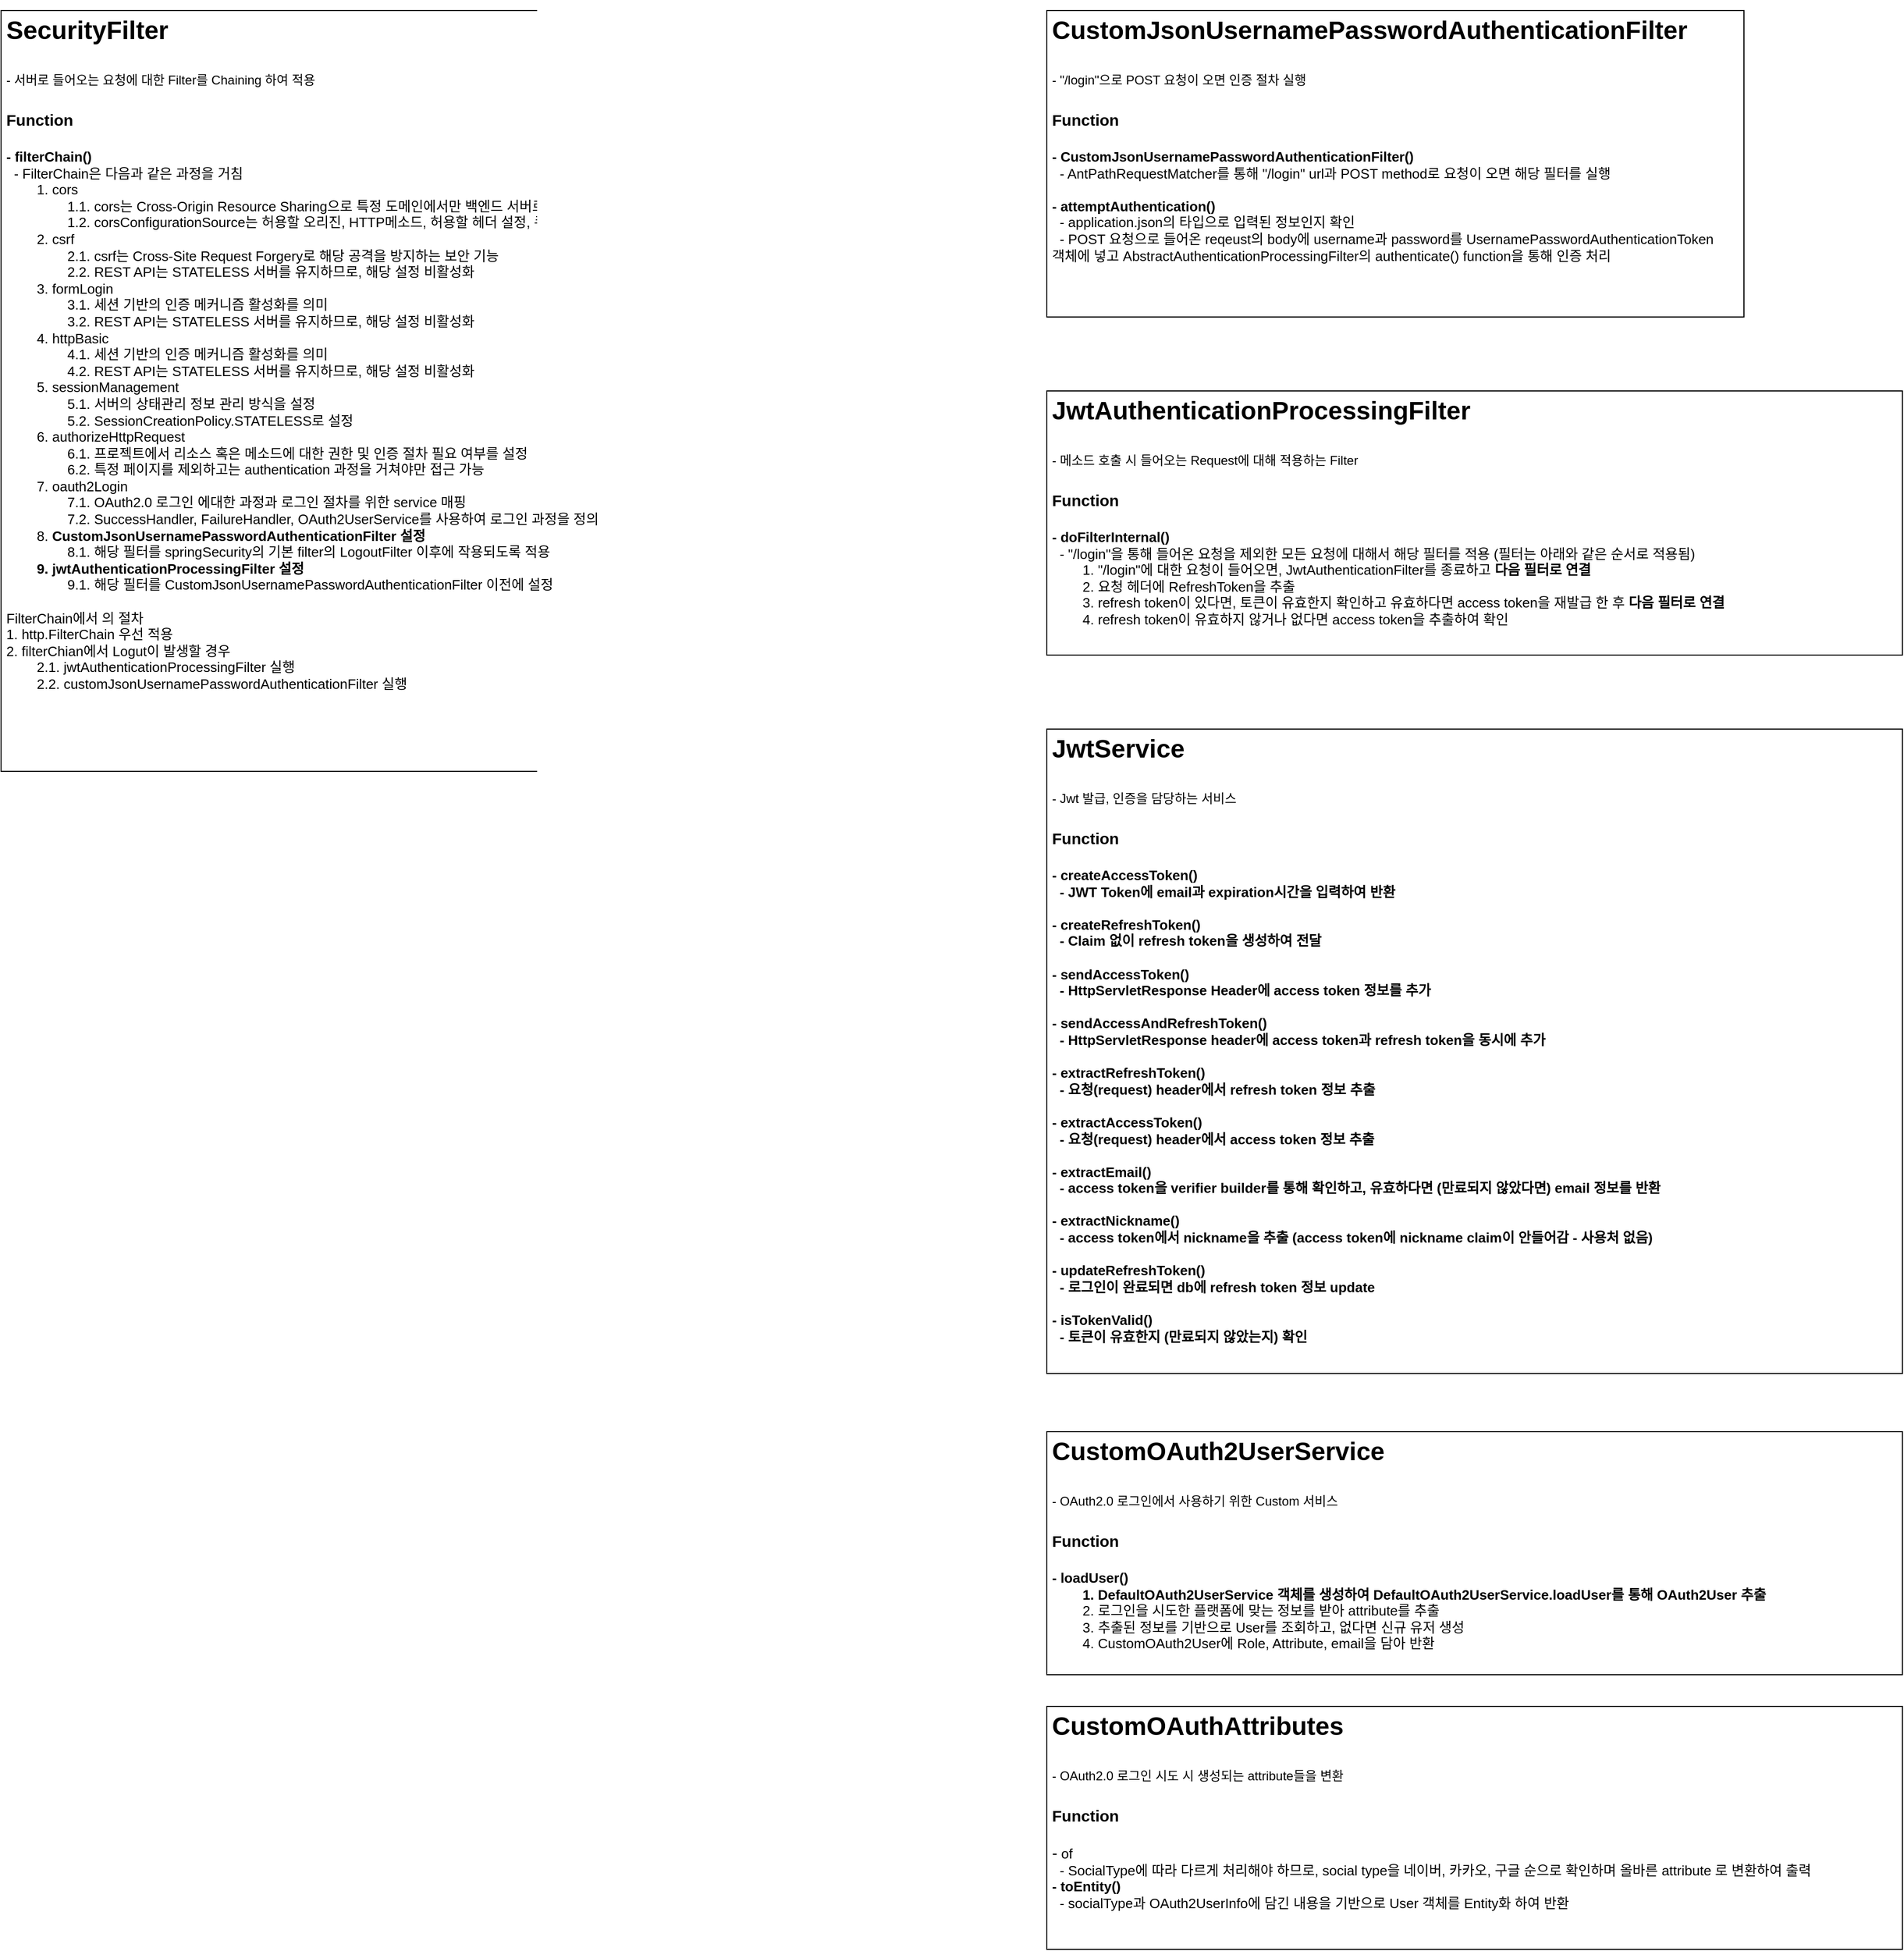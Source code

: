 <mxfile version="23.1.7" type="github">
  <diagram name="Page-1" id="2YBvvXClWsGukQMizWep">
    <mxGraphModel dx="1641" dy="818" grid="1" gridSize="10" guides="1" tooltips="1" connect="1" arrows="1" fold="1" page="1" pageScale="1" pageWidth="850" pageHeight="1100" math="0" shadow="0">
      <root>
        <mxCell id="0" />
        <mxCell id="1" parent="0" />
        <mxCell id="1fV30mokUrKp74guWzHp-1" value="&lt;p style=&quot;line-height: 40%;&quot;&gt;&lt;/p&gt;&lt;h1 style=&quot;line-height: 110%;&quot;&gt;&lt;span style=&quot;background-color: initial;&quot;&gt;CustomJsonUsernamePasswordAuthenticationFilter&lt;/span&gt;&lt;/h1&gt;&lt;h1 style=&quot;line-height: 110%;&quot;&gt;&lt;span style=&quot;font-size: 12px; font-weight: 400;&quot;&gt;- &quot;/login&quot;으로 POST 요청이 오면 인증 절차 실행&lt;/span&gt;&lt;/h1&gt;&lt;div style=&quot;line-height: 120%; font-size: 15px;&quot;&gt;&lt;font style=&quot;font-size: 15px;&quot;&gt;&lt;b&gt;Function&lt;/b&gt;&lt;/font&gt;&lt;/div&gt;&lt;div style=&quot;line-height: 120%; font-size: 15px;&quot;&gt;&lt;font style=&quot;font-size: 15px;&quot;&gt;&lt;b&gt;&lt;br&gt;&lt;/b&gt;&lt;/font&gt;&lt;/div&gt;&lt;div style=&quot;line-height: 120%; font-size: 13px;&quot;&gt;&lt;font style=&quot;font-size: 13px;&quot;&gt;&lt;b&gt;-&amp;nbsp;CustomJsonUsernamePasswordAuthenticationFilter()&lt;/b&gt;&lt;/font&gt;&lt;/div&gt;&lt;div style=&quot;line-height: 120%; font-size: 13px;&quot;&gt;&lt;font style=&quot;font-size: 13px;&quot;&gt;&amp;nbsp; - AntPathRequestMatcher를 통해 &quot;/login&quot; url과 POST method로 요청이 오면 해당 필터를 실행&lt;/font&gt;&lt;/div&gt;&lt;div style=&quot;line-height: 120%; font-size: 13px;&quot;&gt;&lt;font style=&quot;font-size: 13px;&quot;&gt;&lt;br&gt;&lt;/font&gt;&lt;/div&gt;&lt;div style=&quot;line-height: 120%; font-size: 13px;&quot;&gt;&lt;b&gt;&lt;font style=&quot;font-size: 13px;&quot;&gt;-&amp;nbsp;attemptAuthentication&lt;/font&gt;&lt;span style=&quot;background-color: initial;&quot;&gt;()&lt;/span&gt;&lt;/b&gt;&lt;/div&gt;&lt;div style=&quot;line-height: 120%; font-size: 13px;&quot;&gt;&lt;font style=&quot;font-size: 13px;&quot;&gt;&amp;nbsp; - application.json의 타입으로 입력된 정보인지 확인&lt;/font&gt;&lt;/div&gt;&lt;div style=&quot;line-height: 120%; font-size: 13px;&quot;&gt;&lt;font style=&quot;font-size: 13px;&quot;&gt;&amp;nbsp; - POST 요청으로 들어온 reqeust의 body에 username과 password를 UsernamePasswordAuthenticationToken&amp;nbsp; &amp;nbsp; &amp;nbsp; &amp;nbsp; 객체에 넣고 AbstractAuthenticationProcessingFilter의 authenticate() function을 통해 인증 처리&lt;/font&gt;&lt;/div&gt;&lt;p&gt;&lt;/p&gt;" style="text;html=1;spacing=5;spacingTop=-20;whiteSpace=wrap;overflow=hidden;rounded=0;strokeColor=default;" parent="1" vertex="1">
          <mxGeometry x="230" y="95" width="660" height="290" as="geometry" />
        </mxCell>
        <mxCell id="cRLDKxiATWoi08usjRkC-1" value="&lt;p style=&quot;line-height: 40%;&quot;&gt;&lt;/p&gt;&lt;h1 style=&quot;line-height: 110%;&quot;&gt;&lt;span style=&quot;background-color: initial;&quot;&gt;SecurityFilter&lt;/span&gt;&lt;/h1&gt;&lt;h1 style=&quot;line-height: 110%;&quot;&gt;&lt;span style=&quot;font-size: 12px; font-weight: 400;&quot;&gt;- 서버로 들어오는 요청에 대한 Filter를 Chaining 하여 적용&lt;/span&gt;&lt;/h1&gt;&lt;div style=&quot;line-height: 120%; font-size: 15px;&quot;&gt;&lt;font style=&quot;font-size: 15px;&quot;&gt;&lt;b&gt;Function&lt;/b&gt;&lt;/font&gt;&lt;/div&gt;&lt;div style=&quot;line-height: 120%; font-size: 15px;&quot;&gt;&lt;font style=&quot;font-size: 15px;&quot;&gt;&lt;b&gt;&lt;br&gt;&lt;/b&gt;&lt;/font&gt;&lt;/div&gt;&lt;div style=&quot;line-height: 120%; font-size: 13px;&quot;&gt;&lt;font style=&quot;font-size: 13px;&quot;&gt;&lt;b&gt;- filterChain()&lt;/b&gt;&lt;/font&gt;&lt;/div&gt;&lt;div style=&quot;line-height: 120%; font-size: 13px;&quot;&gt;&lt;font style=&quot;font-size: 13px;&quot;&gt;&amp;nbsp; - FilterChain은 다음과 같은 과정을 거침&lt;/font&gt;&lt;/div&gt;&lt;div style=&quot;line-height: 120%; font-size: 13px;&quot;&gt;&lt;span style=&quot;white-space: pre;&quot;&gt;&#x9;&lt;/span&gt;1. cors&lt;br&gt;&lt;/div&gt;&lt;div style=&quot;line-height: 120%; font-size: 13px;&quot;&gt;&lt;span style=&quot;white-space: pre;&quot;&gt;&#x9;&lt;/span&gt;&lt;span style=&quot;white-space: pre;&quot;&gt;&#x9;&lt;/span&gt;1.1. cors는 Cross-Origin Resource Sharing으로 특정 도메인에서만 백엔드 서버로 접근이 가능하도록 설정&lt;br&gt;&lt;/div&gt;&lt;div style=&quot;line-height: 120%; font-size: 13px;&quot;&gt;&lt;span style=&quot;white-space: pre;&quot;&gt;&#x9;&lt;/span&gt;&lt;span style=&quot;white-space: pre;&quot;&gt;&#x9;&lt;/span&gt;1.2. corsConfigurationSource는 허용할 오리진, HTTP메소드, 허용할 헤더 설정, 쿠키 사용 여부, pre-flight 캐싱 설정&lt;/div&gt;&lt;div style=&quot;line-height: 120%; font-size: 13px;&quot;&gt;&lt;span style=&quot;white-space: pre;&quot;&gt;&#x9;&lt;/span&gt;2. csrf&lt;br&gt;&lt;/div&gt;&lt;div style=&quot;line-height: 120%; font-size: 13px;&quot;&gt;&lt;span style=&quot;white-space: pre;&quot;&gt;&#x9;&lt;/span&gt;&lt;span style=&quot;white-space: pre;&quot;&gt;&#x9;&lt;/span&gt;2.1. csrf는 Cross-Site Request Forgery로 해당 공격을 방지하는 보안 기능&lt;br&gt;&lt;/div&gt;&lt;div style=&quot;line-height: 120%; font-size: 13px;&quot;&gt;&lt;span style=&quot;white-space: pre;&quot;&gt;&#x9;&lt;/span&gt;&lt;span style=&quot;white-space: pre;&quot;&gt;&#x9;&lt;/span&gt;2.2. REST API는 STATELESS 서버를 유지하므로, 해당 설정 비활성화&lt;br&gt;&lt;/div&gt;&lt;div style=&quot;line-height: 120%; font-size: 13px;&quot;&gt;&lt;span style=&quot;white-space: pre;&quot;&gt;&#x9;&lt;/span&gt;3. formLogin&lt;br&gt;&lt;/div&gt;&lt;div style=&quot;line-height: 120%; font-size: 13px;&quot;&gt;&lt;span style=&quot;white-space: pre;&quot;&gt;&#x9;&lt;/span&gt;&lt;span style=&quot;white-space: pre;&quot;&gt;&#x9;&lt;/span&gt;3.1. 세션 기반의 인증 메커니즘 활성화를 의미&lt;br&gt;&lt;/div&gt;&lt;div style=&quot;line-height: 120%; font-size: 13px;&quot;&gt;&lt;span style=&quot;white-space: pre;&quot;&gt;&#x9;&lt;/span&gt;&lt;span style=&quot;white-space: pre;&quot;&gt;&#x9;&lt;/span&gt;3.2. REST API는 STATELESS 서버를 유지하므로, 해당 설정 비활성화&lt;br&gt;&lt;/div&gt;&lt;div style=&quot;line-height: 120%; font-size: 13px;&quot;&gt;&lt;span style=&quot;white-space: pre;&quot;&gt;&#x9;&lt;/span&gt;4. httpBasic&lt;br&gt;&lt;/div&gt;&lt;div style=&quot;line-height: 120%; font-size: 13px;&quot;&gt;&lt;span style=&quot;white-space: pre;&quot;&gt;&#x9;&lt;/span&gt;&lt;span style=&quot;white-space: pre;&quot;&gt;&#x9;&lt;/span&gt;4.1. 세션 기반의 인증 메커니즘 활성화를 의미&lt;br&gt;&lt;/div&gt;&lt;div style=&quot;line-height: 120%; font-size: 13px;&quot;&gt;&lt;span style=&quot;white-space: pre;&quot;&gt;&#x9;&lt;/span&gt;&lt;span style=&quot;white-space: pre;&quot;&gt;&#x9;&lt;/span&gt;4.2. REST API는 STATELESS 서버를 유지하므로, 해당 설정 비활성화&lt;br&gt;&lt;/div&gt;&lt;div style=&quot;line-height: 120%; font-size: 13px;&quot;&gt;&lt;span style=&quot;white-space: pre;&quot;&gt;&#x9;&lt;/span&gt;5. sessionManagement&lt;br&gt;&lt;/div&gt;&lt;div style=&quot;line-height: 120%; font-size: 13px;&quot;&gt;&lt;span style=&quot;white-space: pre;&quot;&gt;&#x9;&lt;/span&gt;&lt;span style=&quot;white-space: pre;&quot;&gt;&#x9;&lt;/span&gt;5.1. 서버의 상태관리 정보 관리 방식을 설정&lt;br&gt;&lt;/div&gt;&lt;div style=&quot;line-height: 120%; font-size: 13px;&quot;&gt;&lt;span style=&quot;white-space: pre;&quot;&gt;&#x9;&lt;/span&gt;&lt;span style=&quot;white-space: pre;&quot;&gt;&#x9;&lt;/span&gt;5.2. SessionCreationPolicy.STATELESS로 설정&lt;br&gt;&lt;/div&gt;&lt;div style=&quot;line-height: 120%; font-size: 13px;&quot;&gt;&lt;span style=&quot;white-space: pre;&quot;&gt;&#x9;&lt;/span&gt;6. authorizeHttpRequest&lt;br&gt;&lt;/div&gt;&lt;div style=&quot;line-height: 120%; font-size: 13px;&quot;&gt;&lt;span style=&quot;white-space: pre;&quot;&gt;&#x9;&lt;/span&gt;&lt;span style=&quot;white-space: pre;&quot;&gt;&#x9;&lt;/span&gt;6.1. 프로젝트에서 리소스 혹은 메소드에 대한 권한 및 인증 절차 필요 여부를 설정&lt;br&gt;&lt;/div&gt;&lt;div style=&quot;line-height: 120%; font-size: 13px;&quot;&gt;&lt;span style=&quot;white-space: pre;&quot;&gt;&#x9;&lt;/span&gt;&lt;span style=&quot;white-space: pre;&quot;&gt;&#x9;&lt;/span&gt;6.2. 특정 페이지를 제외하고는 authentication 과정을 거쳐야만 접근 가능&lt;br&gt;&lt;/div&gt;&lt;div style=&quot;line-height: 120%; font-size: 13px;&quot;&gt;&lt;span style=&quot;white-space: pre;&quot;&gt;&#x9;&lt;/span&gt;7. oauth2Login&lt;br&gt;&lt;/div&gt;&lt;div style=&quot;line-height: 120%; font-size: 13px;&quot;&gt;&lt;span style=&quot;white-space: pre;&quot;&gt;&#x9;&lt;/span&gt;&lt;span style=&quot;white-space: pre;&quot;&gt;&#x9;&lt;/span&gt;7.1. OAuth2.0 로그인 에대한 과정과 로그인 절차를 위한 service 매핑&lt;br&gt;&lt;/div&gt;&lt;div style=&quot;line-height: 120%; font-size: 13px;&quot;&gt;&lt;span style=&quot;white-space: pre;&quot;&gt;&#x9;&lt;/span&gt;&lt;span style=&quot;white-space: pre;&quot;&gt;&#x9;&lt;/span&gt;7.2. SuccessHandler, FailureHandler, OAuth2UserService를 사용하여 로그인 과정을 정의&lt;br&gt;&lt;/div&gt;&lt;div style=&quot;line-height: 120%; font-size: 13px;&quot;&gt;&lt;span style=&quot;white-space: pre;&quot;&gt;&#x9;&lt;/span&gt;8. &lt;b&gt;CustomJsonUsernamePasswordAuthenticationFilter 설정&lt;/b&gt;&lt;br&gt;&lt;/div&gt;&lt;div style=&quot;line-height: 120%; font-size: 13px;&quot;&gt;&lt;span style=&quot;white-space: pre;&quot;&gt;&#x9;&lt;/span&gt;&lt;span style=&quot;white-space: pre;&quot;&gt;&#x9;&lt;/span&gt;8.1. 해당 필터를 springSecurity의 기본 filter의 LogoutFilter 이후에 작용되도록 적용&lt;br&gt;&lt;/div&gt;&lt;div style=&quot;line-height: 120%; font-size: 13px;&quot;&gt;&lt;b&gt;&lt;span style=&quot;white-space: pre;&quot;&gt;&#x9;&lt;/span&gt;9. jwtAuthenticationProcessingFilter 설정&lt;/b&gt;&lt;br&gt;&lt;/div&gt;&lt;div style=&quot;line-height: 120%; font-size: 13px;&quot;&gt;&lt;span style=&quot;font-weight: bold; white-space: pre;&quot;&gt;&#x9;&lt;/span&gt;&lt;span style=&quot;font-weight: bold; white-space: pre;&quot;&gt;&#x9;&lt;/span&gt;9.1. 해당 필터를 CustomJsonUsernamePasswordAuthenticationFilter 이전에 설정&lt;br&gt;&lt;/div&gt;&lt;div style=&quot;line-height: 120%; font-size: 13px;&quot;&gt;&lt;br&gt;&lt;/div&gt;&lt;div style=&quot;line-height: 120%; font-size: 13px;&quot;&gt;FilterChain에서 의 절차&lt;/div&gt;&lt;div style=&quot;line-height: 120%; font-size: 13px;&quot;&gt;1. http.FilterChain 우선 적용&lt;/div&gt;&lt;div style=&quot;line-height: 120%; font-size: 13px;&quot;&gt;2. filterChian에서 Logut이 발생할 경우&lt;/div&gt;&lt;div style=&quot;line-height: 120%; font-size: 13px;&quot;&gt;&lt;span style=&quot;white-space: pre;&quot;&gt;&#x9;&lt;/span&gt;2.1. jwtAuthenticationProcessingFilter 실행&lt;br&gt;&lt;/div&gt;&lt;div style=&quot;line-height: 120%; font-size: 13px;&quot;&gt;&lt;span style=&quot;white-space: pre;&quot;&gt;&#x9;&lt;/span&gt;2.2. customJsonUsernamePasswordAuthenticationFilter 실행&lt;br&gt;&lt;/div&gt;&lt;p&gt;&lt;/p&gt;" style="text;html=1;spacing=5;spacingTop=-20;whiteSpace=wrap;overflow=hidden;rounded=0;shadow=0;strokeColor=default;" vertex="1" parent="1">
          <mxGeometry x="-760" y="95" width="810" height="720" as="geometry" />
        </mxCell>
        <mxCell id="cRLDKxiATWoi08usjRkC-2" value="&lt;p style=&quot;line-height: 40%;&quot;&gt;&lt;/p&gt;&lt;h1 style=&quot;line-height: 110%;&quot;&gt;JwtAuthenticationProcessingFilter&lt;/h1&gt;&lt;h1 style=&quot;line-height: 110%;&quot;&gt;&lt;span style=&quot;font-size: 12px; font-weight: 400;&quot;&gt;- 메소드 호출 시 들어오는 Request에 대해 적용하는 Filter&lt;/span&gt;&lt;/h1&gt;&lt;div style=&quot;line-height: 120%; font-size: 15px;&quot;&gt;&lt;font style=&quot;font-size: 15px;&quot;&gt;&lt;b&gt;Function&lt;/b&gt;&lt;/font&gt;&lt;/div&gt;&lt;div style=&quot;line-height: 120%; font-size: 15px;&quot;&gt;&lt;font style=&quot;font-size: 15px;&quot;&gt;&lt;b&gt;&lt;br&gt;&lt;/b&gt;&lt;/font&gt;&lt;/div&gt;&lt;div style=&quot;line-height: 120%; font-size: 13px;&quot;&gt;&lt;font style=&quot;font-size: 13px;&quot;&gt;&lt;b&gt;- doFilterInternal()&lt;/b&gt;&lt;/font&gt;&lt;/div&gt;&lt;div style=&quot;line-height: 120%; font-size: 13px;&quot;&gt;&lt;font style=&quot;font-size: 13px;&quot;&gt;&amp;nbsp; - &quot;/login&quot;을 통해 들어온 요청을 제외한 모든 요청에 대해서 해당 필터를 적용 (필터는 아래와 같은 순서로 적용됨)&lt;/font&gt;&lt;/div&gt;&lt;div style=&quot;line-height: 120%; font-size: 13px;&quot;&gt;&lt;font style=&quot;font-size: 13px;&quot;&gt;&lt;span style=&quot;white-space: pre;&quot;&gt;&#x9;&lt;/span&gt;1. &quot;/login&quot;에 대한 요청이 들어오면, JwtAuthenticationFilter를 종료하고 &lt;b&gt;다음 필터로 연결&lt;/b&gt;&lt;br&gt;&lt;/font&gt;&lt;/div&gt;&lt;div style=&quot;line-height: 120%; font-size: 13px;&quot;&gt;&lt;font style=&quot;font-size: 13px;&quot;&gt;&lt;span style=&quot;white-space: pre;&quot;&gt;&#x9;&lt;/span&gt;2. 요청 헤더에 RefreshToken을 추출&lt;br&gt;&lt;/font&gt;&lt;/div&gt;&lt;div style=&quot;line-height: 120%; font-size: 13px;&quot;&gt;&lt;font style=&quot;font-size: 13px;&quot;&gt;&lt;span style=&quot;white-space: pre;&quot;&gt;&#x9;&lt;/span&gt;3. refresh token이 있다면, 토큰이 유효한지 확인하고 유효하다면 access token을 재발급 한 후 &lt;b&gt;다음 필터로 연결&lt;/b&gt;&lt;br&gt;&lt;/font&gt;&lt;/div&gt;&lt;div style=&quot;line-height: 120%; font-size: 13px;&quot;&gt;&lt;font style=&quot;font-size: 13px;&quot;&gt;&lt;span style=&quot;white-space: pre;&quot;&gt;&#x9;&lt;/span&gt;4. refresh token이 유효하지 않거나 없다면 access token을 추출하여 확인&lt;br&gt;&lt;/font&gt;&lt;/div&gt;&lt;div style=&quot;line-height: 120%; font-size: 13px;&quot;&gt;&lt;font style=&quot;font-size: 13px;&quot;&gt;&lt;br&gt;&lt;/font&gt;&lt;/div&gt;&lt;p&gt;&lt;/p&gt;" style="text;html=1;spacing=5;spacingTop=-20;whiteSpace=wrap;overflow=hidden;rounded=0;shadow=0;strokeColor=default;" vertex="1" parent="1">
          <mxGeometry x="230" y="455" width="810" height="250" as="geometry" />
        </mxCell>
        <mxCell id="cRLDKxiATWoi08usjRkC-3" value="&lt;p style=&quot;line-height: 40%;&quot;&gt;&lt;/p&gt;&lt;h1 style=&quot;line-height: 110%;&quot;&gt;JwtService&lt;/h1&gt;&lt;h1 style=&quot;line-height: 110%;&quot;&gt;&lt;span style=&quot;font-size: 12px; font-weight: 400;&quot;&gt;- Jwt 발급, 인증을 담당하는 서비스&lt;/span&gt;&lt;/h1&gt;&lt;div style=&quot;line-height: 120%; font-size: 15px;&quot;&gt;&lt;font style=&quot;font-size: 15px;&quot;&gt;&lt;b&gt;Function&lt;/b&gt;&lt;/font&gt;&lt;/div&gt;&lt;div style=&quot;line-height: 120%; font-size: 15px;&quot;&gt;&lt;font style=&quot;font-size: 15px;&quot;&gt;&lt;b&gt;&lt;br&gt;&lt;/b&gt;&lt;/font&gt;&lt;/div&gt;&lt;div style=&quot;line-height: 120%; font-size: 13px;&quot;&gt;&lt;font style=&quot;font-size: 13px;&quot;&gt;&lt;b&gt;- createAccessToken()&lt;/b&gt;&lt;/font&gt;&lt;/div&gt;&lt;div style=&quot;line-height: 120%; font-size: 13px;&quot;&gt;&lt;font style=&quot;font-size: 13px;&quot;&gt;&lt;b&gt;&amp;nbsp; - JWT Token에 email과 expiration시간을 입력하여 반환&lt;/b&gt;&lt;/font&gt;&lt;/div&gt;&lt;div style=&quot;line-height: 120%; font-size: 13px;&quot;&gt;&lt;font style=&quot;font-size: 13px;&quot;&gt;&lt;b&gt;&lt;br&gt;&lt;/b&gt;&lt;/font&gt;&lt;/div&gt;&lt;div style=&quot;line-height: 120%; font-size: 13px;&quot;&gt;&lt;font style=&quot;font-size: 13px;&quot;&gt;&lt;b&gt;- createRefreshToken()&lt;/b&gt;&lt;/font&gt;&lt;/div&gt;&lt;div style=&quot;line-height: 120%; font-size: 13px;&quot;&gt;&lt;font style=&quot;font-size: 13px;&quot;&gt;&lt;b&gt;&amp;nbsp; - Claim 없이 refresh token을 생성하여 전달&lt;/b&gt;&lt;/font&gt;&lt;/div&gt;&lt;div style=&quot;line-height: 120%; font-size: 13px;&quot;&gt;&lt;font style=&quot;font-size: 13px;&quot;&gt;&lt;b&gt;&lt;br&gt;&lt;/b&gt;&lt;/font&gt;&lt;/div&gt;&lt;div style=&quot;line-height: 120%; font-size: 13px;&quot;&gt;&lt;b&gt;- sendAccessToken()&lt;/b&gt;&lt;/div&gt;&lt;div style=&quot;line-height: 120%; font-size: 13px;&quot;&gt;&lt;b&gt;&amp;nbsp; - HttpServletResponse Header에 access token 정보를 추가&lt;/b&gt;&lt;/div&gt;&lt;div style=&quot;line-height: 120%; font-size: 13px;&quot;&gt;&lt;b&gt;&lt;br&gt;&lt;/b&gt;&lt;/div&gt;&lt;div style=&quot;line-height: 120%; font-size: 13px;&quot;&gt;&lt;b&gt;- sendAccessAndRefreshToken()&lt;/b&gt;&lt;/div&gt;&lt;div style=&quot;line-height: 120%; font-size: 13px;&quot;&gt;&lt;b&gt;&amp;nbsp; - HttpServletResponse header에 access token과 refresh token을 동시에 추가&lt;/b&gt;&lt;/div&gt;&lt;div style=&quot;line-height: 120%; font-size: 13px;&quot;&gt;&lt;b&gt;&lt;br&gt;&lt;/b&gt;&lt;/div&gt;&lt;div style=&quot;line-height: 120%; font-size: 13px;&quot;&gt;&lt;b&gt;- extractRefreshToken()&lt;/b&gt;&lt;/div&gt;&lt;div style=&quot;line-height: 120%; font-size: 13px;&quot;&gt;&lt;b&gt;&amp;nbsp; - 요청(request) header에서 refresh token 정보 추출&lt;/b&gt;&lt;/div&gt;&lt;div style=&quot;line-height: 120%; font-size: 13px;&quot;&gt;&lt;b&gt;&lt;br&gt;&lt;/b&gt;&lt;/div&gt;&lt;div style=&quot;line-height: 120%; font-size: 13px;&quot;&gt;&lt;b&gt;- extractAccessToken()&lt;/b&gt;&lt;/div&gt;&lt;div style=&quot;line-height: 120%; font-size: 13px;&quot;&gt;&lt;b&gt;&amp;nbsp; - 요청(request) header에서 access token 정보 추출&lt;/b&gt;&lt;/div&gt;&lt;div style=&quot;line-height: 120%; font-size: 13px;&quot;&gt;&lt;b&gt;&lt;br&gt;&lt;/b&gt;&lt;/div&gt;&lt;div style=&quot;line-height: 120%; font-size: 13px;&quot;&gt;&lt;b&gt;- extractEmail()&lt;/b&gt;&lt;/div&gt;&lt;div style=&quot;line-height: 120%; font-size: 13px;&quot;&gt;&lt;b&gt;&amp;nbsp; - access token을 verifier builder를 통해 확인하고, 유효하다면 (만료되지 않았다면) email 정보를 반환&lt;/b&gt;&lt;/div&gt;&lt;div style=&quot;line-height: 120%; font-size: 13px;&quot;&gt;&lt;b&gt;&lt;br&gt;&lt;/b&gt;&lt;/div&gt;&lt;div style=&quot;line-height: 120%; font-size: 13px;&quot;&gt;&lt;b&gt;- extractNickname()&lt;/b&gt;&lt;/div&gt;&lt;div style=&quot;line-height: 120%; font-size: 13px;&quot;&gt;&lt;b&gt;&amp;nbsp; - access token에서 nickname을 추출 (access token에 nickname claim이 안들어감 - 사용처 없음)&lt;/b&gt;&lt;/div&gt;&lt;div style=&quot;line-height: 120%; font-size: 13px;&quot;&gt;&lt;b&gt;&lt;br&gt;&lt;/b&gt;&lt;/div&gt;&lt;div style=&quot;line-height: 120%; font-size: 13px;&quot;&gt;&lt;b&gt;- updateRefreshToken()&lt;/b&gt;&lt;/div&gt;&lt;div style=&quot;line-height: 120%; font-size: 13px;&quot;&gt;&lt;b&gt;&amp;nbsp; - 로그인이 완료되면 db에 refresh token 정보 update&lt;/b&gt;&lt;/div&gt;&lt;div style=&quot;line-height: 120%; font-size: 13px;&quot;&gt;&lt;b&gt;&lt;br&gt;&lt;/b&gt;&lt;/div&gt;&lt;div style=&quot;line-height: 120%; font-size: 13px;&quot;&gt;&lt;b&gt;- isTokenValid()&lt;/b&gt;&lt;/div&gt;&lt;div style=&quot;line-height: 120%; font-size: 13px;&quot;&gt;&lt;b&gt;&amp;nbsp; - 토큰이 유효한지 (만료되지 않았는지) 확인&lt;/b&gt;&lt;/div&gt;&lt;p&gt;&lt;/p&gt;" style="text;html=1;spacing=5;spacingTop=-20;whiteSpace=wrap;overflow=hidden;rounded=0;shadow=0;strokeColor=default;" vertex="1" parent="1">
          <mxGeometry x="230" y="775" width="810" height="610" as="geometry" />
        </mxCell>
        <mxCell id="cRLDKxiATWoi08usjRkC-4" value="&lt;p style=&quot;line-height: 40%;&quot;&gt;&lt;/p&gt;&lt;h1 style=&quot;line-height: 110%;&quot;&gt;CustomOAuth2UserService&lt;/h1&gt;&lt;h1 style=&quot;line-height: 110%;&quot;&gt;&lt;span style=&quot;font-size: 12px; font-weight: 400;&quot;&gt;- OAuth2.0 로그인에서 사용하기 위한 Custom 서비스&lt;/span&gt;&lt;/h1&gt;&lt;div style=&quot;line-height: 120%; font-size: 15px;&quot;&gt;&lt;font style=&quot;font-size: 15px;&quot;&gt;&lt;b&gt;Function&lt;/b&gt;&lt;/font&gt;&lt;/div&gt;&lt;div style=&quot;line-height: 120%; font-size: 15px;&quot;&gt;&lt;font style=&quot;font-size: 15px;&quot;&gt;&lt;b&gt;&lt;br&gt;&lt;/b&gt;&lt;/font&gt;&lt;/div&gt;&lt;div style=&quot;line-height: 120%; font-size: 13px;&quot;&gt;&lt;font style=&quot;font-size: 13px;&quot;&gt;&lt;b&gt;- loadUser()&lt;br&gt;&lt;/b&gt;&lt;/font&gt;&lt;/div&gt;&lt;div style=&quot;line-height: 120%; font-size: 13px;&quot;&gt;&lt;font style=&quot;font-size: 13px;&quot;&gt;&lt;b&gt;&lt;span style=&quot;white-space: pre;&quot;&gt;&#x9;&lt;/span&gt;1. DefaultOAuth2UserService 객체를 생성하여 DefaultOAuth2UserService.loadUser를 통해 OAuth2User 추출&lt;/b&gt;&lt;/font&gt;&lt;/div&gt;&lt;div style=&quot;line-height: 120%; font-size: 13px;&quot;&gt;&lt;span style=&quot;white-space: pre;&quot;&gt;&#x9;&lt;/span&gt;2. 로그인을 시도한 플랫폼에 맞는 정보를 받아 attribute를 추출&lt;br&gt;&lt;/div&gt;&lt;div style=&quot;line-height: 120%; font-size: 13px;&quot;&gt;&lt;span style=&quot;white-space: pre;&quot;&gt;&#x9;&lt;/span&gt;3. 추출된 정보를 기반으로 User를 조회하고, 없다면 신규 유저 생성&lt;br&gt;&lt;/div&gt;&lt;div style=&quot;line-height: 120%; font-size: 13px;&quot;&gt;&lt;span style=&quot;white-space: pre;&quot;&gt;&#x9;&lt;/span&gt;4. CustomOAuth2User에 Role, Attribute, email을 담아 반환&lt;/div&gt;&lt;p&gt;&lt;/p&gt;" style="text;html=1;spacing=5;spacingTop=-20;whiteSpace=wrap;overflow=hidden;rounded=0;shadow=0;strokeColor=default;" vertex="1" parent="1">
          <mxGeometry x="230" y="1440" width="810" height="230" as="geometry" />
        </mxCell>
        <mxCell id="cRLDKxiATWoi08usjRkC-5" value="&lt;p style=&quot;line-height: 40%;&quot;&gt;&lt;/p&gt;&lt;h1 style=&quot;line-height: 110%;&quot;&gt;CustomOAuthAttributes&lt;/h1&gt;&lt;h1 style=&quot;line-height: 110%;&quot;&gt;&lt;span style=&quot;font-size: 12px; font-weight: 400;&quot;&gt;- OAuth2.0 로그인 시도 시 생성되는 attribute들을 변환&lt;/span&gt;&lt;/h1&gt;&lt;div style=&quot;line-height: 120%; font-size: 15px;&quot;&gt;&lt;font style=&quot;font-size: 15px;&quot;&gt;&lt;b&gt;Function&lt;/b&gt;&lt;/font&gt;&lt;/div&gt;&lt;div style=&quot;line-height: 120%; font-size: 15px;&quot;&gt;&lt;font style=&quot;font-size: 15px;&quot;&gt;&lt;b&gt;&lt;br&gt;&lt;/b&gt;&lt;/font&gt;&lt;/div&gt;&lt;div style=&quot;line-height: 120%; font-size: 13px;&quot;&gt;&lt;font style=&quot;font-size: 15px;&quot;&gt;-&lt;/font&gt;&lt;font style=&quot;font-size: 13px;&quot;&gt; of&lt;/font&gt;&lt;/div&gt;&lt;div style=&quot;line-height: 120%; font-size: 13px;&quot;&gt;&lt;font style=&quot;font-size: 13px;&quot;&gt;&amp;nbsp; - SocialType에 따라 다르게 처리해야 하므로, social type을 네이버, 카카오, 구글 순으로 확인하며 올바른 attribute 로 변환하여 출력&lt;/font&gt;&lt;/div&gt;&lt;div style=&quot;line-height: 120%; font-size: 13px;&quot;&gt;&lt;font style=&quot;font-size: 13px;&quot;&gt;&lt;b&gt;- toEntity()&lt;/b&gt;&lt;/font&gt;&lt;/div&gt;&lt;div style=&quot;line-height: 120%; font-size: 13px;&quot;&gt;&lt;font style=&quot;font-size: 13px;&quot;&gt;&amp;nbsp; - socialType과 OAuth2UserInfo에 담긴 내용을 기반으로 User 객체를 Entity화 하여 반환&lt;/font&gt;&lt;/div&gt;&lt;p&gt;&lt;/p&gt;" style="text;html=1;spacing=5;spacingTop=-20;whiteSpace=wrap;overflow=hidden;rounded=0;shadow=0;strokeColor=default;" vertex="1" parent="1">
          <mxGeometry x="230" y="1700" width="810" height="230" as="geometry" />
        </mxCell>
      </root>
    </mxGraphModel>
  </diagram>
</mxfile>
